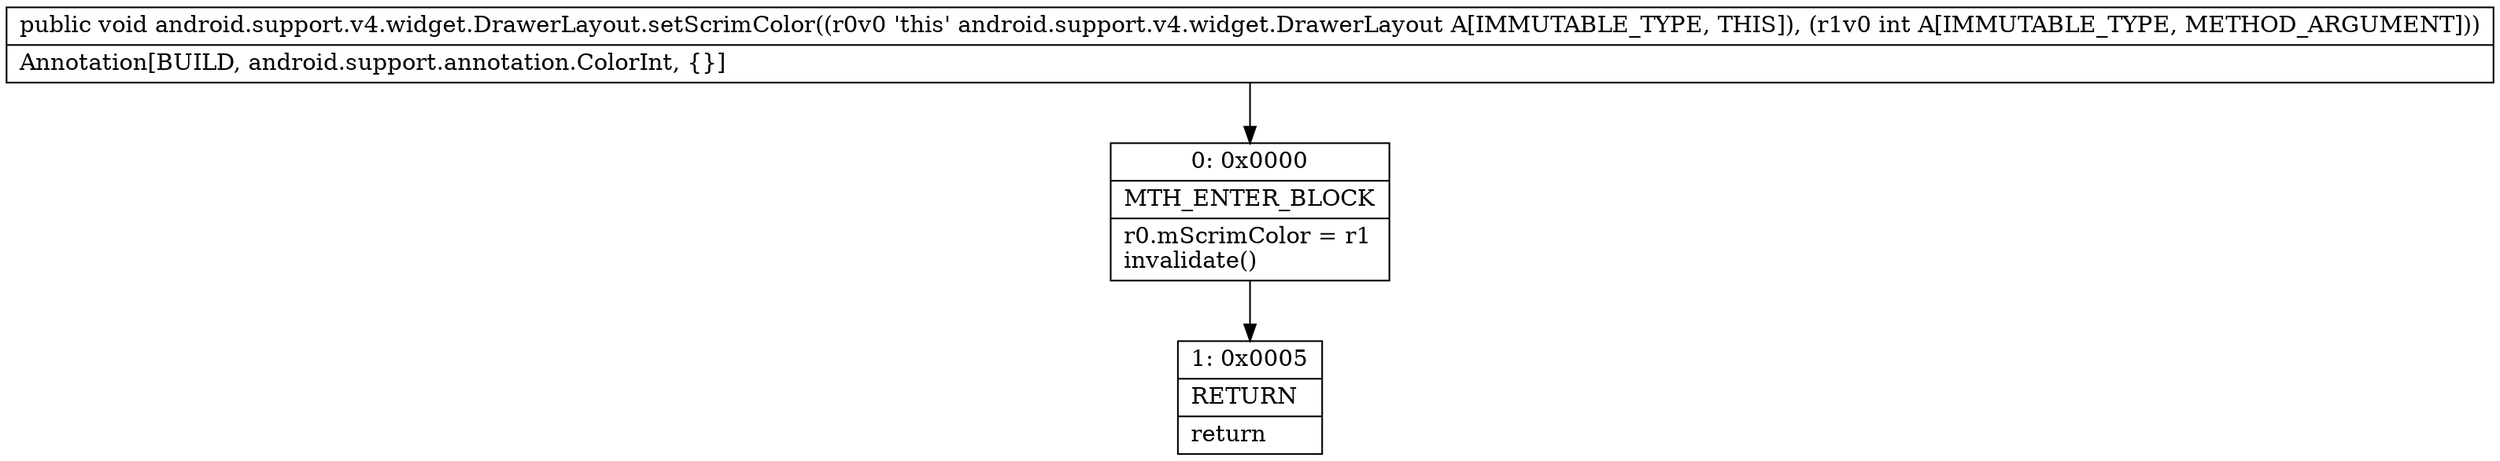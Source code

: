 digraph "CFG forandroid.support.v4.widget.DrawerLayout.setScrimColor(I)V" {
Node_0 [shape=record,label="{0\:\ 0x0000|MTH_ENTER_BLOCK\l|r0.mScrimColor = r1\linvalidate()\l}"];
Node_1 [shape=record,label="{1\:\ 0x0005|RETURN\l|return\l}"];
MethodNode[shape=record,label="{public void android.support.v4.widget.DrawerLayout.setScrimColor((r0v0 'this' android.support.v4.widget.DrawerLayout A[IMMUTABLE_TYPE, THIS]), (r1v0 int A[IMMUTABLE_TYPE, METHOD_ARGUMENT]))  | Annotation[BUILD, android.support.annotation.ColorInt, \{\}]\l}"];
MethodNode -> Node_0;
Node_0 -> Node_1;
}

